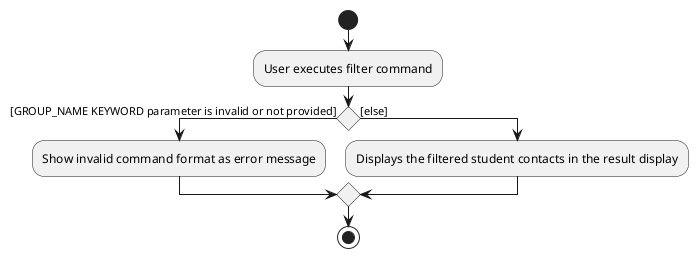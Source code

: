@startuml

start
:User executes filter command;

if () then ([GROUP_NAME KEYWORD parameter is invalid or not provided])
    :Show invalid command format as error message;
    else([else])
    :Displays the filtered student contacts in the result display;
endif
stop

@enduml
